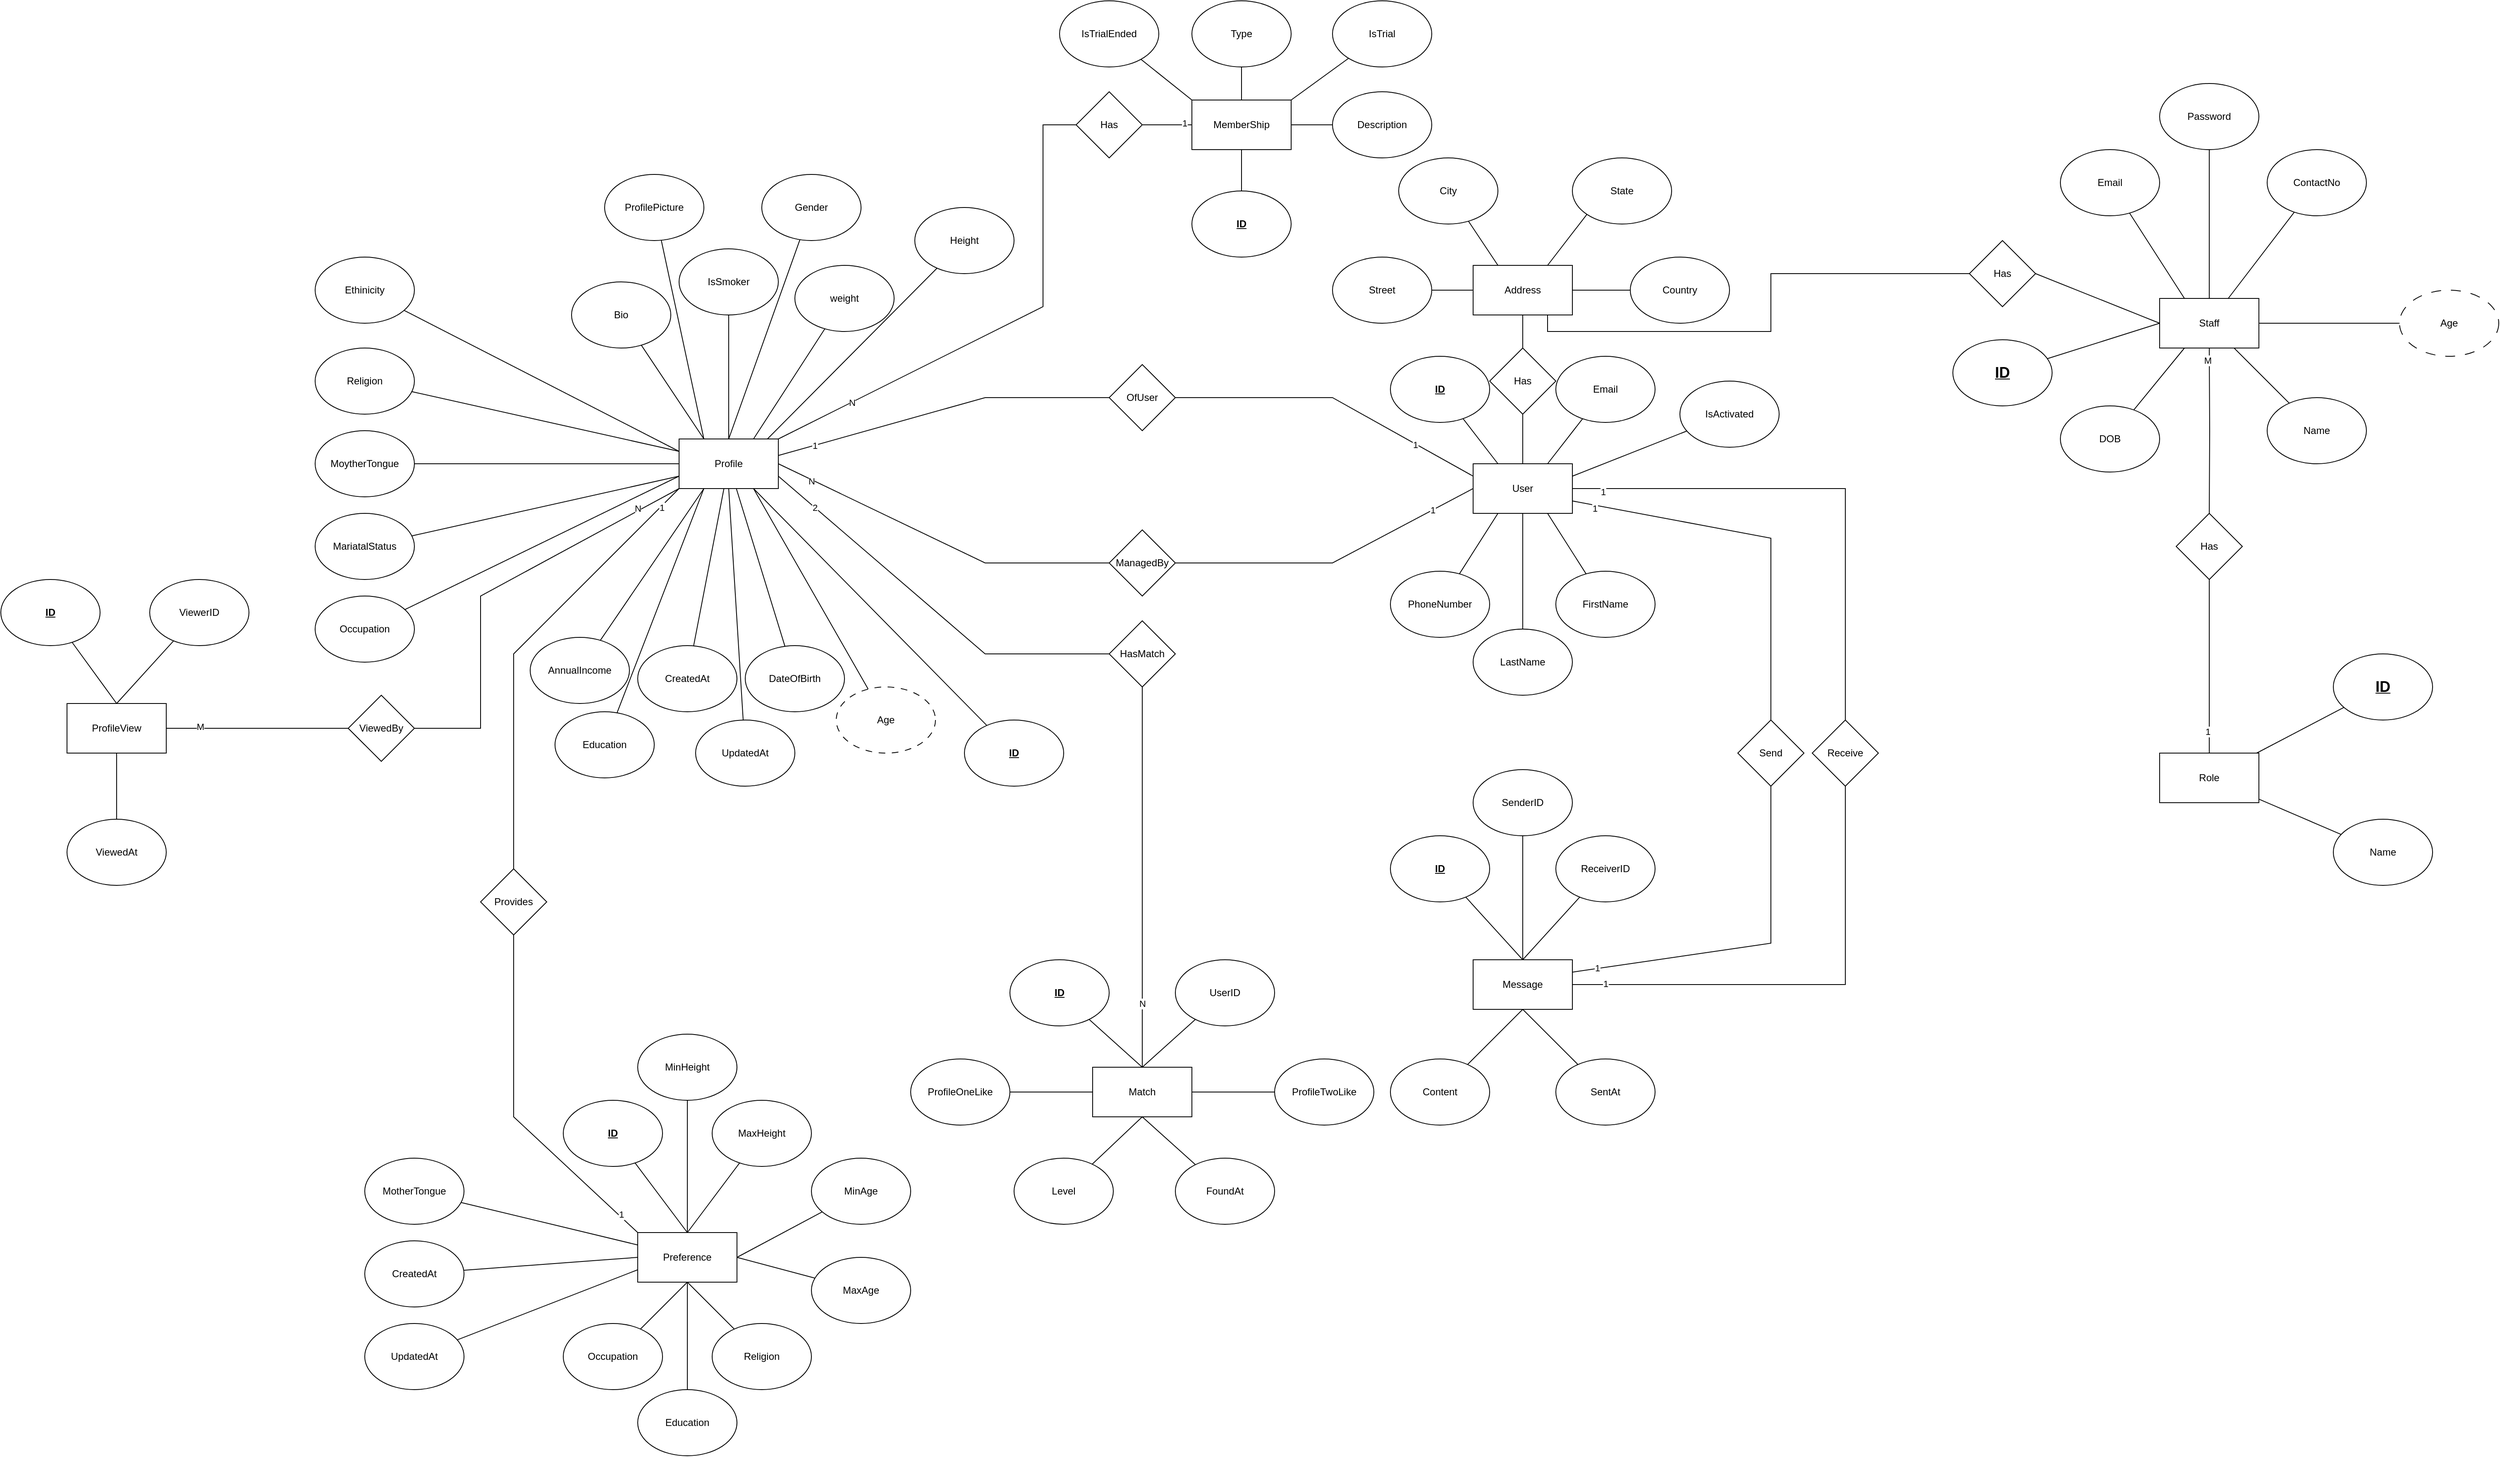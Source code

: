 <mxfile version="24.4.7" type="device">
  <diagram id="R2lEEEUBdFMjLlhIrx00" name="Page-1">
    <mxGraphModel dx="1644" dy="1593" grid="1" gridSize="10" guides="1" tooltips="1" connect="1" arrows="1" fold="1" page="1" pageScale="1" pageWidth="850" pageHeight="1100" math="0" shadow="0" extFonts="Permanent Marker^https://fonts.googleapis.com/css?family=Permanent+Marker">
      <root>
        <mxCell id="0" />
        <mxCell id="1" parent="0" />
        <mxCell id="hpJ25cg99E9ZZXq1IkF3-1" value="Profile" style="rounded=0;whiteSpace=wrap;html=1;" parent="1" vertex="1">
          <mxGeometry x="80" y="520" width="120" height="60" as="geometry" />
        </mxCell>
        <mxCell id="hpJ25cg99E9ZZXq1IkF3-52" style="edgeStyle=none;rounded=0;orthogonalLoop=1;jettySize=auto;html=1;entryX=1;entryY=0.5;entryDx=0;entryDy=0;endArrow=none;endFill=0;exitX=0;exitY=0.25;exitDx=0;exitDy=0;" parent="1" source="hpJ25cg99E9ZZXq1IkF3-2" target="hpJ25cg99E9ZZXq1IkF3-50" edge="1">
          <mxGeometry relative="1" as="geometry">
            <Array as="points">
              <mxPoint x="870" y="470" />
            </Array>
          </mxGeometry>
        </mxCell>
        <mxCell id="hpJ25cg99E9ZZXq1IkF3-54" value="1" style="edgeLabel;html=1;align=center;verticalAlign=middle;resizable=0;points=[];" parent="hpJ25cg99E9ZZXq1IkF3-52" vertex="1" connectable="0">
          <mxGeometry x="-0.583" y="1" relative="1" as="geometry">
            <mxPoint as="offset" />
          </mxGeometry>
        </mxCell>
        <mxCell id="hpJ25cg99E9ZZXq1IkF3-2" value="User" style="rounded=0;whiteSpace=wrap;html=1;" parent="1" vertex="1">
          <mxGeometry x="1040" y="550" width="120" height="60" as="geometry" />
        </mxCell>
        <mxCell id="hpJ25cg99E9ZZXq1IkF3-32" style="edgeStyle=none;rounded=0;orthogonalLoop=1;jettySize=auto;html=1;entryX=0.75;entryY=1;entryDx=0;entryDy=0;endArrow=none;endFill=0;" parent="1" source="hpJ25cg99E9ZZXq1IkF3-3" target="hpJ25cg99E9ZZXq1IkF3-1" edge="1">
          <mxGeometry relative="1" as="geometry" />
        </mxCell>
        <mxCell id="hpJ25cg99E9ZZXq1IkF3-3" value="&lt;b&gt;&lt;u&gt;ID&lt;/u&gt;&lt;/b&gt;" style="ellipse;whiteSpace=wrap;html=1;" parent="1" vertex="1">
          <mxGeometry x="425" y="860" width="120" height="80" as="geometry" />
        </mxCell>
        <mxCell id="hpJ25cg99E9ZZXq1IkF3-47" style="edgeStyle=none;rounded=0;orthogonalLoop=1;jettySize=auto;html=1;entryX=0.75;entryY=1;entryDx=0;entryDy=0;endArrow=none;endFill=0;" parent="1" source="hpJ25cg99E9ZZXq1IkF3-4" target="hpJ25cg99E9ZZXq1IkF3-2" edge="1">
          <mxGeometry relative="1" as="geometry" />
        </mxCell>
        <mxCell id="hpJ25cg99E9ZZXq1IkF3-4" value="FirstName" style="ellipse;whiteSpace=wrap;html=1;" parent="1" vertex="1">
          <mxGeometry x="1140" y="680" width="120" height="80" as="geometry" />
        </mxCell>
        <mxCell id="hpJ25cg99E9ZZXq1IkF3-42" style="edgeStyle=none;rounded=0;orthogonalLoop=1;jettySize=auto;html=1;entryX=0;entryY=0.25;entryDx=0;entryDy=0;endArrow=none;endFill=0;" parent="1" source="hpJ25cg99E9ZZXq1IkF3-5" target="hpJ25cg99E9ZZXq1IkF3-1" edge="1">
          <mxGeometry relative="1" as="geometry" />
        </mxCell>
        <mxCell id="hpJ25cg99E9ZZXq1IkF3-5" value="Ethinicity" style="ellipse;whiteSpace=wrap;html=1;" parent="1" vertex="1">
          <mxGeometry x="-360" y="300" width="120" height="80" as="geometry" />
        </mxCell>
        <mxCell id="hpJ25cg99E9ZZXq1IkF3-49" style="edgeStyle=none;rounded=0;orthogonalLoop=1;jettySize=auto;html=1;entryX=0.25;entryY=1;entryDx=0;entryDy=0;endArrow=none;endFill=0;" parent="1" source="hpJ25cg99E9ZZXq1IkF3-6" target="hpJ25cg99E9ZZXq1IkF3-2" edge="1">
          <mxGeometry relative="1" as="geometry" />
        </mxCell>
        <mxCell id="hpJ25cg99E9ZZXq1IkF3-6" value="PhoneNumber" style="ellipse;whiteSpace=wrap;html=1;" parent="1" vertex="1">
          <mxGeometry x="940" y="680" width="120" height="80" as="geometry" />
        </mxCell>
        <mxCell id="hpJ25cg99E9ZZXq1IkF3-29" style="edgeStyle=none;rounded=0;orthogonalLoop=1;jettySize=auto;html=1;entryX=0.5;entryY=0;entryDx=0;entryDy=0;endArrow=none;endFill=0;" parent="1" source="hpJ25cg99E9ZZXq1IkF3-7" target="hpJ25cg99E9ZZXq1IkF3-1" edge="1">
          <mxGeometry relative="1" as="geometry" />
        </mxCell>
        <mxCell id="hpJ25cg99E9ZZXq1IkF3-7" value="Gender" style="ellipse;whiteSpace=wrap;html=1;" parent="1" vertex="1">
          <mxGeometry x="180" y="200" width="120" height="80" as="geometry" />
        </mxCell>
        <mxCell id="hpJ25cg99E9ZZXq1IkF3-48" style="edgeStyle=none;rounded=0;orthogonalLoop=1;jettySize=auto;html=1;entryX=0.5;entryY=1;entryDx=0;entryDy=0;endArrow=none;endFill=0;" parent="1" source="hpJ25cg99E9ZZXq1IkF3-8" target="hpJ25cg99E9ZZXq1IkF3-2" edge="1">
          <mxGeometry relative="1" as="geometry" />
        </mxCell>
        <mxCell id="hpJ25cg99E9ZZXq1IkF3-8" value="LastName" style="ellipse;whiteSpace=wrap;html=1;" parent="1" vertex="1">
          <mxGeometry x="1040" y="750" width="120" height="80" as="geometry" />
        </mxCell>
        <mxCell id="hpJ25cg99E9ZZXq1IkF3-33" style="edgeStyle=none;rounded=0;orthogonalLoop=1;jettySize=auto;html=1;endArrow=none;endFill=0;" parent="1" source="hpJ25cg99E9ZZXq1IkF3-9" target="hpJ25cg99E9ZZXq1IkF3-1" edge="1">
          <mxGeometry relative="1" as="geometry" />
        </mxCell>
        <mxCell id="hpJ25cg99E9ZZXq1IkF3-9" value="DateOfBirth" style="ellipse;whiteSpace=wrap;html=1;" parent="1" vertex="1">
          <mxGeometry x="160" y="770" width="120" height="80" as="geometry" />
        </mxCell>
        <mxCell id="hpJ25cg99E9ZZXq1IkF3-45" style="edgeStyle=none;rounded=0;orthogonalLoop=1;jettySize=auto;html=1;entryX=0.75;entryY=0;entryDx=0;entryDy=0;endArrow=none;endFill=0;" parent="1" source="hpJ25cg99E9ZZXq1IkF3-10" target="hpJ25cg99E9ZZXq1IkF3-2" edge="1">
          <mxGeometry relative="1" as="geometry" />
        </mxCell>
        <mxCell id="hpJ25cg99E9ZZXq1IkF3-10" value="Email" style="ellipse;whiteSpace=wrap;html=1;" parent="1" vertex="1">
          <mxGeometry x="1140" y="420" width="120" height="80" as="geometry" />
        </mxCell>
        <mxCell id="hpJ25cg99E9ZZXq1IkF3-41" style="edgeStyle=none;rounded=0;orthogonalLoop=1;jettySize=auto;html=1;entryX=0;entryY=0.25;entryDx=0;entryDy=0;endArrow=none;endFill=0;" parent="1" source="hpJ25cg99E9ZZXq1IkF3-11" target="hpJ25cg99E9ZZXq1IkF3-1" edge="1">
          <mxGeometry relative="1" as="geometry" />
        </mxCell>
        <mxCell id="hpJ25cg99E9ZZXq1IkF3-11" value="Religion" style="ellipse;whiteSpace=wrap;html=1;" parent="1" vertex="1">
          <mxGeometry x="-360" y="410" width="120" height="80" as="geometry" />
        </mxCell>
        <mxCell id="hpJ25cg99E9ZZXq1IkF3-44" style="edgeStyle=none;rounded=0;orthogonalLoop=1;jettySize=auto;html=1;endArrow=none;endFill=0;exitX=0.5;exitY=1;exitDx=0;exitDy=0;" parent="1" source="s2ZeLUQCP68ZUveNATXt-4" target="hpJ25cg99E9ZZXq1IkF3-2" edge="1">
          <mxGeometry relative="1" as="geometry">
            <mxPoint x="1100" y="380" as="sourcePoint" />
          </mxGeometry>
        </mxCell>
        <mxCell id="hpJ25cg99E9ZZXq1IkF3-308" style="edgeStyle=none;rounded=0;orthogonalLoop=1;jettySize=auto;html=1;entryX=0;entryY=0.5;entryDx=0;entryDy=0;endArrow=none;endFill=0;" parent="1" target="hpJ25cg99E9ZZXq1IkF3-307" edge="1">
          <mxGeometry relative="1" as="geometry">
            <mxPoint x="1160.0" y="340" as="sourcePoint" />
          </mxGeometry>
        </mxCell>
        <mxCell id="hpJ25cg99E9ZZXq1IkF3-309" style="edgeStyle=none;rounded=0;orthogonalLoop=1;jettySize=auto;html=1;entryX=0;entryY=1;entryDx=0;entryDy=0;endArrow=none;endFill=0;exitX=0.75;exitY=0;exitDx=0;exitDy=0;" parent="1" source="s2ZeLUQCP68ZUveNATXt-4" target="hpJ25cg99E9ZZXq1IkF3-306" edge="1">
          <mxGeometry relative="1" as="geometry">
            <mxPoint x="1129.416" y="305.137" as="sourcePoint" />
          </mxGeometry>
        </mxCell>
        <mxCell id="hpJ25cg99E9ZZXq1IkF3-310" style="edgeStyle=none;rounded=0;orthogonalLoop=1;jettySize=auto;html=1;endArrow=none;endFill=0;exitX=0.25;exitY=0;exitDx=0;exitDy=0;" parent="1" source="s2ZeLUQCP68ZUveNATXt-4" target="hpJ25cg99E9ZZXq1IkF3-305" edge="1">
          <mxGeometry relative="1" as="geometry">
            <mxPoint x="1072.921" y="304.305" as="sourcePoint" />
          </mxGeometry>
        </mxCell>
        <mxCell id="hpJ25cg99E9ZZXq1IkF3-311" style="edgeStyle=none;rounded=0;orthogonalLoop=1;jettySize=auto;html=1;endArrow=none;endFill=0;" parent="1" target="hpJ25cg99E9ZZXq1IkF3-304" edge="1">
          <mxGeometry relative="1" as="geometry">
            <mxPoint x="1040.0" y="340" as="sourcePoint" />
          </mxGeometry>
        </mxCell>
        <mxCell id="hpJ25cg99E9ZZXq1IkF3-40" style="edgeStyle=none;rounded=0;orthogonalLoop=1;jettySize=auto;html=1;entryX=0;entryY=0.5;entryDx=0;entryDy=0;endArrow=none;endFill=0;" parent="1" source="hpJ25cg99E9ZZXq1IkF3-13" target="hpJ25cg99E9ZZXq1IkF3-1" edge="1">
          <mxGeometry relative="1" as="geometry" />
        </mxCell>
        <mxCell id="hpJ25cg99E9ZZXq1IkF3-13" value="MoytherTongue" style="ellipse;whiteSpace=wrap;html=1;" parent="1" vertex="1">
          <mxGeometry x="-360" y="510" width="120" height="80" as="geometry" />
        </mxCell>
        <mxCell id="hpJ25cg99E9ZZXq1IkF3-36" style="edgeStyle=none;rounded=0;orthogonalLoop=1;jettySize=auto;html=1;entryX=0.25;entryY=1;entryDx=0;entryDy=0;endArrow=none;endFill=0;" parent="1" source="hpJ25cg99E9ZZXq1IkF3-14" target="hpJ25cg99E9ZZXq1IkF3-1" edge="1">
          <mxGeometry relative="1" as="geometry" />
        </mxCell>
        <mxCell id="hpJ25cg99E9ZZXq1IkF3-14" value="Education" style="ellipse;whiteSpace=wrap;html=1;" parent="1" vertex="1">
          <mxGeometry x="-70" y="850" width="120" height="80" as="geometry" />
        </mxCell>
        <mxCell id="hpJ25cg99E9ZZXq1IkF3-38" style="edgeStyle=none;rounded=0;orthogonalLoop=1;jettySize=auto;html=1;entryX=0;entryY=0.75;entryDx=0;entryDy=0;endArrow=none;endFill=0;" parent="1" source="hpJ25cg99E9ZZXq1IkF3-15" target="hpJ25cg99E9ZZXq1IkF3-1" edge="1">
          <mxGeometry relative="1" as="geometry" />
        </mxCell>
        <mxCell id="hpJ25cg99E9ZZXq1IkF3-15" value="Occupation" style="ellipse;whiteSpace=wrap;html=1;" parent="1" vertex="1">
          <mxGeometry x="-360" y="710" width="120" height="80" as="geometry" />
        </mxCell>
        <mxCell id="hpJ25cg99E9ZZXq1IkF3-37" style="edgeStyle=none;rounded=0;orthogonalLoop=1;jettySize=auto;html=1;entryX=0.25;entryY=1;entryDx=0;entryDy=0;endArrow=none;endFill=0;" parent="1" source="hpJ25cg99E9ZZXq1IkF3-16" target="hpJ25cg99E9ZZXq1IkF3-1" edge="1">
          <mxGeometry relative="1" as="geometry" />
        </mxCell>
        <mxCell id="hpJ25cg99E9ZZXq1IkF3-16" value="AnnualIncome" style="ellipse;whiteSpace=wrap;html=1;" parent="1" vertex="1">
          <mxGeometry x="-100" y="760" width="120" height="80" as="geometry" />
        </mxCell>
        <mxCell id="hpJ25cg99E9ZZXq1IkF3-31" style="edgeStyle=none;rounded=0;orthogonalLoop=1;jettySize=auto;html=1;entryX=0.888;entryY=0.004;entryDx=0;entryDy=0;endArrow=none;endFill=0;entryPerimeter=0;" parent="1" source="hpJ25cg99E9ZZXq1IkF3-17" target="hpJ25cg99E9ZZXq1IkF3-1" edge="1">
          <mxGeometry relative="1" as="geometry" />
        </mxCell>
        <mxCell id="hpJ25cg99E9ZZXq1IkF3-17" value="Height" style="ellipse;whiteSpace=wrap;html=1;" parent="1" vertex="1">
          <mxGeometry x="365" y="240" width="120" height="80" as="geometry" />
        </mxCell>
        <mxCell id="hpJ25cg99E9ZZXq1IkF3-30" style="edgeStyle=none;rounded=0;orthogonalLoop=1;jettySize=auto;html=1;entryX=0.75;entryY=0;entryDx=0;entryDy=0;endArrow=none;endFill=0;" parent="1" source="hpJ25cg99E9ZZXq1IkF3-18" target="hpJ25cg99E9ZZXq1IkF3-1" edge="1">
          <mxGeometry relative="1" as="geometry" />
        </mxCell>
        <mxCell id="hpJ25cg99E9ZZXq1IkF3-18" value="weight" style="ellipse;whiteSpace=wrap;html=1;" parent="1" vertex="1">
          <mxGeometry x="220" y="310" width="120" height="80" as="geometry" />
        </mxCell>
        <mxCell id="hpJ25cg99E9ZZXq1IkF3-39" style="edgeStyle=none;rounded=0;orthogonalLoop=1;jettySize=auto;html=1;entryX=0;entryY=0.75;entryDx=0;entryDy=0;endArrow=none;endFill=0;" parent="1" source="hpJ25cg99E9ZZXq1IkF3-19" target="hpJ25cg99E9ZZXq1IkF3-1" edge="1">
          <mxGeometry relative="1" as="geometry" />
        </mxCell>
        <mxCell id="hpJ25cg99E9ZZXq1IkF3-19" value="MariatalStatus" style="ellipse;whiteSpace=wrap;html=1;" parent="1" vertex="1">
          <mxGeometry x="-360" y="610" width="120" height="80" as="geometry" />
        </mxCell>
        <mxCell id="hpJ25cg99E9ZZXq1IkF3-27" style="edgeStyle=none;rounded=0;orthogonalLoop=1;jettySize=auto;html=1;entryX=0.25;entryY=0;entryDx=0;entryDy=0;endArrow=none;endFill=0;" parent="1" source="hpJ25cg99E9ZZXq1IkF3-20" target="hpJ25cg99E9ZZXq1IkF3-1" edge="1">
          <mxGeometry relative="1" as="geometry" />
        </mxCell>
        <mxCell id="hpJ25cg99E9ZZXq1IkF3-20" value="ProfilePicture" style="ellipse;whiteSpace=wrap;html=1;" parent="1" vertex="1">
          <mxGeometry x="-10" y="200" width="120" height="80" as="geometry" />
        </mxCell>
        <mxCell id="hpJ25cg99E9ZZXq1IkF3-26" style="edgeStyle=none;rounded=0;orthogonalLoop=1;jettySize=auto;html=1;entryX=0.25;entryY=0;entryDx=0;entryDy=0;endArrow=none;endFill=0;" parent="1" source="hpJ25cg99E9ZZXq1IkF3-21" target="hpJ25cg99E9ZZXq1IkF3-1" edge="1">
          <mxGeometry relative="1" as="geometry" />
        </mxCell>
        <mxCell id="hpJ25cg99E9ZZXq1IkF3-21" value="Bio" style="ellipse;whiteSpace=wrap;html=1;" parent="1" vertex="1">
          <mxGeometry x="-50" y="330" width="120" height="80" as="geometry" />
        </mxCell>
        <mxCell id="hpJ25cg99E9ZZXq1IkF3-35" style="edgeStyle=none;rounded=0;orthogonalLoop=1;jettySize=auto;html=1;endArrow=none;endFill=0;" parent="1" source="hpJ25cg99E9ZZXq1IkF3-22" target="hpJ25cg99E9ZZXq1IkF3-1" edge="1">
          <mxGeometry relative="1" as="geometry" />
        </mxCell>
        <mxCell id="hpJ25cg99E9ZZXq1IkF3-22" value="CreatedAt" style="ellipse;whiteSpace=wrap;html=1;" parent="1" vertex="1">
          <mxGeometry x="30" y="770" width="120" height="80" as="geometry" />
        </mxCell>
        <mxCell id="hpJ25cg99E9ZZXq1IkF3-34" style="edgeStyle=none;rounded=0;orthogonalLoop=1;jettySize=auto;html=1;entryX=0.5;entryY=1;entryDx=0;entryDy=0;endArrow=none;endFill=0;" parent="1" source="hpJ25cg99E9ZZXq1IkF3-23" target="hpJ25cg99E9ZZXq1IkF3-1" edge="1">
          <mxGeometry relative="1" as="geometry" />
        </mxCell>
        <mxCell id="hpJ25cg99E9ZZXq1IkF3-23" value="UpdatedAt" style="ellipse;whiteSpace=wrap;html=1;" parent="1" vertex="1">
          <mxGeometry x="100" y="860" width="120" height="80" as="geometry" />
        </mxCell>
        <mxCell id="hpJ25cg99E9ZZXq1IkF3-28" style="edgeStyle=none;rounded=0;orthogonalLoop=1;jettySize=auto;html=1;entryX=0.5;entryY=0;entryDx=0;entryDy=0;endArrow=none;endFill=0;" parent="1" source="hpJ25cg99E9ZZXq1IkF3-24" target="hpJ25cg99E9ZZXq1IkF3-1" edge="1">
          <mxGeometry relative="1" as="geometry" />
        </mxCell>
        <mxCell id="hpJ25cg99E9ZZXq1IkF3-24" value="IsSmoker" style="ellipse;whiteSpace=wrap;html=1;" parent="1" vertex="1">
          <mxGeometry x="80" y="290" width="120" height="80" as="geometry" />
        </mxCell>
        <mxCell id="hpJ25cg99E9ZZXq1IkF3-25" value="&lt;b&gt;&lt;u&gt;ID&lt;/u&gt;&lt;/b&gt;" style="ellipse;whiteSpace=wrap;html=1;" parent="1" vertex="1">
          <mxGeometry x="940" y="420" width="120" height="80" as="geometry" />
        </mxCell>
        <mxCell id="hpJ25cg99E9ZZXq1IkF3-51" style="edgeStyle=none;rounded=0;orthogonalLoop=1;jettySize=auto;html=1;endArrow=none;endFill=0;exitX=0;exitY=0.5;exitDx=0;exitDy=0;" parent="1" source="hpJ25cg99E9ZZXq1IkF3-50" edge="1">
          <mxGeometry relative="1" as="geometry">
            <mxPoint x="200" y="540" as="targetPoint" />
            <Array as="points">
              <mxPoint x="450" y="470" />
            </Array>
          </mxGeometry>
        </mxCell>
        <mxCell id="hpJ25cg99E9ZZXq1IkF3-53" value="1" style="edgeLabel;html=1;align=center;verticalAlign=middle;resizable=0;points=[];" parent="hpJ25cg99E9ZZXq1IkF3-51" vertex="1" connectable="0">
          <mxGeometry x="0.779" relative="1" as="geometry">
            <mxPoint as="offset" />
          </mxGeometry>
        </mxCell>
        <mxCell id="hpJ25cg99E9ZZXq1IkF3-50" value="OfUser" style="rhombus;whiteSpace=wrap;html=1;" parent="1" vertex="1">
          <mxGeometry x="600" y="430" width="80" height="80" as="geometry" />
        </mxCell>
        <mxCell id="hpJ25cg99E9ZZXq1IkF3-56" style="edgeStyle=none;rounded=0;orthogonalLoop=1;jettySize=auto;html=1;entryX=0;entryY=0.5;entryDx=0;entryDy=0;endArrow=none;endFill=0;exitX=1;exitY=0.5;exitDx=0;exitDy=0;" parent="1" source="hpJ25cg99E9ZZXq1IkF3-55" target="hpJ25cg99E9ZZXq1IkF3-2" edge="1">
          <mxGeometry relative="1" as="geometry">
            <Array as="points">
              <mxPoint x="870" y="670" />
            </Array>
          </mxGeometry>
        </mxCell>
        <mxCell id="hpJ25cg99E9ZZXq1IkF3-58" value="1" style="edgeLabel;html=1;align=center;verticalAlign=middle;resizable=0;points=[];" parent="hpJ25cg99E9ZZXq1IkF3-56" vertex="1" connectable="0">
          <mxGeometry x="0.712" relative="1" as="geometry">
            <mxPoint x="-1" as="offset" />
          </mxGeometry>
        </mxCell>
        <mxCell id="hpJ25cg99E9ZZXq1IkF3-55" value="ManagedBy" style="rhombus;whiteSpace=wrap;html=1;" parent="1" vertex="1">
          <mxGeometry x="600" y="630" width="80" height="80" as="geometry" />
        </mxCell>
        <mxCell id="hpJ25cg99E9ZZXq1IkF3-57" style="edgeStyle=none;rounded=0;orthogonalLoop=1;jettySize=auto;html=1;entryX=1;entryY=0.5;entryDx=0;entryDy=0;endArrow=none;endFill=0;exitX=0;exitY=0.5;exitDx=0;exitDy=0;" parent="1" source="hpJ25cg99E9ZZXq1IkF3-55" target="hpJ25cg99E9ZZXq1IkF3-1" edge="1">
          <mxGeometry relative="1" as="geometry">
            <Array as="points">
              <mxPoint x="450" y="670" />
            </Array>
          </mxGeometry>
        </mxCell>
        <mxCell id="hpJ25cg99E9ZZXq1IkF3-59" value="N" style="edgeLabel;html=1;align=center;verticalAlign=middle;resizable=0;points=[];" parent="hpJ25cg99E9ZZXq1IkF3-57" vertex="1" connectable="0">
          <mxGeometry x="0.791" y="1" relative="1" as="geometry">
            <mxPoint as="offset" />
          </mxGeometry>
        </mxCell>
        <mxCell id="hpJ25cg99E9ZZXq1IkF3-74" value="Preference" style="rounded=0;whiteSpace=wrap;html=1;" parent="1" vertex="1">
          <mxGeometry x="30" y="1480" width="120" height="60" as="geometry" />
        </mxCell>
        <mxCell id="hpJ25cg99E9ZZXq1IkF3-75" style="edgeStyle=none;rounded=0;orthogonalLoop=1;jettySize=auto;html=1;entryX=0.5;entryY=1;entryDx=0;entryDy=0;endArrow=none;endFill=0;" parent="1" source="hpJ25cg99E9ZZXq1IkF3-76" target="hpJ25cg99E9ZZXq1IkF3-74" edge="1">
          <mxGeometry relative="1" as="geometry" />
        </mxCell>
        <mxCell id="hpJ25cg99E9ZZXq1IkF3-76" value="Religion" style="ellipse;whiteSpace=wrap;html=1;" parent="1" vertex="1">
          <mxGeometry x="120" y="1590" width="120" height="80" as="geometry" />
        </mxCell>
        <mxCell id="hpJ25cg99E9ZZXq1IkF3-77" style="edgeStyle=none;rounded=0;orthogonalLoop=1;jettySize=auto;html=1;entryX=0.5;entryY=1;entryDx=0;entryDy=0;endArrow=none;endFill=0;" parent="1" source="hpJ25cg99E9ZZXq1IkF3-78" target="hpJ25cg99E9ZZXq1IkF3-74" edge="1">
          <mxGeometry relative="1" as="geometry" />
        </mxCell>
        <mxCell id="hpJ25cg99E9ZZXq1IkF3-78" value="Occupation" style="ellipse;whiteSpace=wrap;html=1;" parent="1" vertex="1">
          <mxGeometry x="-60" y="1590" width="120" height="80" as="geometry" />
        </mxCell>
        <mxCell id="hpJ25cg99E9ZZXq1IkF3-79" style="edgeStyle=none;rounded=0;orthogonalLoop=1;jettySize=auto;html=1;entryX=0.5;entryY=1;entryDx=0;entryDy=0;endArrow=none;endFill=0;" parent="1" source="hpJ25cg99E9ZZXq1IkF3-80" target="hpJ25cg99E9ZZXq1IkF3-74" edge="1">
          <mxGeometry relative="1" as="geometry" />
        </mxCell>
        <mxCell id="hpJ25cg99E9ZZXq1IkF3-80" value="Education" style="ellipse;whiteSpace=wrap;html=1;" parent="1" vertex="1">
          <mxGeometry x="30" y="1670" width="120" height="80" as="geometry" />
        </mxCell>
        <mxCell id="hpJ25cg99E9ZZXq1IkF3-81" style="edgeStyle=none;rounded=0;orthogonalLoop=1;jettySize=auto;html=1;entryX=0.5;entryY=0;entryDx=0;entryDy=0;endArrow=none;endFill=0;" parent="1" source="hpJ25cg99E9ZZXq1IkF3-82" target="hpJ25cg99E9ZZXq1IkF3-74" edge="1">
          <mxGeometry relative="1" as="geometry" />
        </mxCell>
        <mxCell id="hpJ25cg99E9ZZXq1IkF3-82" value="MaxHeight" style="ellipse;whiteSpace=wrap;html=1;" parent="1" vertex="1">
          <mxGeometry x="120" y="1320" width="120" height="80" as="geometry" />
        </mxCell>
        <mxCell id="hpJ25cg99E9ZZXq1IkF3-83" style="edgeStyle=none;rounded=0;orthogonalLoop=1;jettySize=auto;html=1;endArrow=none;endFill=0;" parent="1" source="hpJ25cg99E9ZZXq1IkF3-84" target="hpJ25cg99E9ZZXq1IkF3-74" edge="1">
          <mxGeometry relative="1" as="geometry" />
        </mxCell>
        <mxCell id="hpJ25cg99E9ZZXq1IkF3-84" value="MinHeight" style="ellipse;whiteSpace=wrap;html=1;" parent="1" vertex="1">
          <mxGeometry x="30" y="1240" width="120" height="80" as="geometry" />
        </mxCell>
        <mxCell id="hpJ25cg99E9ZZXq1IkF3-85" style="edgeStyle=none;rounded=0;orthogonalLoop=1;jettySize=auto;html=1;entryX=0.5;entryY=0;entryDx=0;entryDy=0;endArrow=none;endFill=0;" parent="1" source="hpJ25cg99E9ZZXq1IkF3-86" target="hpJ25cg99E9ZZXq1IkF3-74" edge="1">
          <mxGeometry relative="1" as="geometry" />
        </mxCell>
        <mxCell id="hpJ25cg99E9ZZXq1IkF3-86" value="&lt;b&gt;&lt;u&gt;ID&lt;/u&gt;&lt;/b&gt;" style="ellipse;whiteSpace=wrap;html=1;" parent="1" vertex="1">
          <mxGeometry x="-60" y="1320" width="120" height="80" as="geometry" />
        </mxCell>
        <mxCell id="hpJ25cg99E9ZZXq1IkF3-90" style="edgeStyle=none;rounded=0;orthogonalLoop=1;jettySize=auto;html=1;entryX=0;entryY=0.5;entryDx=0;entryDy=0;endArrow=none;endFill=0;" parent="1" source="hpJ25cg99E9ZZXq1IkF3-87" target="hpJ25cg99E9ZZXq1IkF3-74" edge="1">
          <mxGeometry relative="1" as="geometry" />
        </mxCell>
        <mxCell id="hpJ25cg99E9ZZXq1IkF3-87" value="CreatedAt" style="ellipse;whiteSpace=wrap;html=1;" parent="1" vertex="1">
          <mxGeometry x="-300" y="1490" width="120" height="80" as="geometry" />
        </mxCell>
        <mxCell id="hpJ25cg99E9ZZXq1IkF3-91" style="edgeStyle=none;rounded=0;orthogonalLoop=1;jettySize=auto;html=1;entryX=0;entryY=0.25;entryDx=0;entryDy=0;endArrow=none;endFill=0;" parent="1" source="hpJ25cg99E9ZZXq1IkF3-88" target="hpJ25cg99E9ZZXq1IkF3-74" edge="1">
          <mxGeometry relative="1" as="geometry" />
        </mxCell>
        <mxCell id="hpJ25cg99E9ZZXq1IkF3-88" value="MotherTongue" style="ellipse;whiteSpace=wrap;html=1;" parent="1" vertex="1">
          <mxGeometry x="-300" y="1390" width="120" height="80" as="geometry" />
        </mxCell>
        <mxCell id="hpJ25cg99E9ZZXq1IkF3-92" style="edgeStyle=none;rounded=0;orthogonalLoop=1;jettySize=auto;html=1;entryX=0;entryY=0.75;entryDx=0;entryDy=0;endArrow=none;endFill=0;" parent="1" source="hpJ25cg99E9ZZXq1IkF3-89" target="hpJ25cg99E9ZZXq1IkF3-74" edge="1">
          <mxGeometry relative="1" as="geometry" />
        </mxCell>
        <mxCell id="hpJ25cg99E9ZZXq1IkF3-89" value="UpdatedAt" style="ellipse;whiteSpace=wrap;html=1;" parent="1" vertex="1">
          <mxGeometry x="-300" y="1590" width="120" height="80" as="geometry" />
        </mxCell>
        <mxCell id="hpJ25cg99E9ZZXq1IkF3-109" style="edgeStyle=none;rounded=0;orthogonalLoop=1;jettySize=auto;html=1;entryX=0;entryY=1;entryDx=0;entryDy=0;endArrow=none;endFill=0;" parent="1" source="hpJ25cg99E9ZZXq1IkF3-108" target="hpJ25cg99E9ZZXq1IkF3-1" edge="1">
          <mxGeometry relative="1" as="geometry">
            <Array as="points">
              <mxPoint x="-120" y="780" />
            </Array>
          </mxGeometry>
        </mxCell>
        <mxCell id="hpJ25cg99E9ZZXq1IkF3-111" value="1" style="edgeLabel;html=1;align=center;verticalAlign=middle;resizable=0;points=[];" parent="hpJ25cg99E9ZZXq1IkF3-109" vertex="1" connectable="0">
          <mxGeometry x="0.886" y="-1" relative="1" as="geometry">
            <mxPoint as="offset" />
          </mxGeometry>
        </mxCell>
        <mxCell id="hpJ25cg99E9ZZXq1IkF3-110" style="edgeStyle=none;rounded=0;orthogonalLoop=1;jettySize=auto;html=1;entryX=0;entryY=0;entryDx=0;entryDy=0;endArrow=none;endFill=0;" parent="1" source="hpJ25cg99E9ZZXq1IkF3-108" target="hpJ25cg99E9ZZXq1IkF3-74" edge="1">
          <mxGeometry relative="1" as="geometry">
            <Array as="points">
              <mxPoint x="-120" y="1340" />
            </Array>
          </mxGeometry>
        </mxCell>
        <mxCell id="hpJ25cg99E9ZZXq1IkF3-112" value="1" style="edgeLabel;html=1;align=center;verticalAlign=middle;resizable=0;points=[];" parent="hpJ25cg99E9ZZXq1IkF3-110" vertex="1" connectable="0">
          <mxGeometry x="0.859" y="2" relative="1" as="geometry">
            <mxPoint as="offset" />
          </mxGeometry>
        </mxCell>
        <mxCell id="hpJ25cg99E9ZZXq1IkF3-108" value="Provides" style="rhombus;whiteSpace=wrap;html=1;" parent="1" vertex="1">
          <mxGeometry x="-160" y="1040" width="80" height="80" as="geometry" />
        </mxCell>
        <mxCell id="hpJ25cg99E9ZZXq1IkF3-115" value="Message" style="rounded=0;whiteSpace=wrap;html=1;" parent="1" vertex="1">
          <mxGeometry x="1040" y="1150" width="120" height="60" as="geometry" />
        </mxCell>
        <mxCell id="hpJ25cg99E9ZZXq1IkF3-116" style="edgeStyle=none;rounded=0;orthogonalLoop=1;jettySize=auto;html=1;entryX=0.5;entryY=1;entryDx=0;entryDy=0;endArrow=none;endFill=0;" parent="1" source="hpJ25cg99E9ZZXq1IkF3-117" target="hpJ25cg99E9ZZXq1IkF3-115" edge="1">
          <mxGeometry relative="1" as="geometry" />
        </mxCell>
        <mxCell id="hpJ25cg99E9ZZXq1IkF3-117" value="SentAt" style="ellipse;whiteSpace=wrap;html=1;" parent="1" vertex="1">
          <mxGeometry x="1140" y="1270" width="120" height="80" as="geometry" />
        </mxCell>
        <mxCell id="hpJ25cg99E9ZZXq1IkF3-118" style="edgeStyle=none;rounded=0;orthogonalLoop=1;jettySize=auto;html=1;entryX=0.5;entryY=1;entryDx=0;entryDy=0;endArrow=none;endFill=0;" parent="1" source="hpJ25cg99E9ZZXq1IkF3-119" target="hpJ25cg99E9ZZXq1IkF3-115" edge="1">
          <mxGeometry relative="1" as="geometry" />
        </mxCell>
        <mxCell id="hpJ25cg99E9ZZXq1IkF3-119" value="Content" style="ellipse;whiteSpace=wrap;html=1;" parent="1" vertex="1">
          <mxGeometry x="940" y="1270" width="120" height="80" as="geometry" />
        </mxCell>
        <mxCell id="hpJ25cg99E9ZZXq1IkF3-122" style="edgeStyle=none;rounded=0;orthogonalLoop=1;jettySize=auto;html=1;entryX=0.5;entryY=0;entryDx=0;entryDy=0;endArrow=none;endFill=0;" parent="1" source="hpJ25cg99E9ZZXq1IkF3-123" target="hpJ25cg99E9ZZXq1IkF3-115" edge="1">
          <mxGeometry relative="1" as="geometry" />
        </mxCell>
        <mxCell id="hpJ25cg99E9ZZXq1IkF3-123" value="ReceiverID" style="ellipse;whiteSpace=wrap;html=1;" parent="1" vertex="1">
          <mxGeometry x="1140" y="1000" width="120" height="80" as="geometry" />
        </mxCell>
        <mxCell id="hpJ25cg99E9ZZXq1IkF3-124" style="edgeStyle=none;rounded=0;orthogonalLoop=1;jettySize=auto;html=1;endArrow=none;endFill=0;" parent="1" source="hpJ25cg99E9ZZXq1IkF3-125" target="hpJ25cg99E9ZZXq1IkF3-115" edge="1">
          <mxGeometry relative="1" as="geometry" />
        </mxCell>
        <mxCell id="hpJ25cg99E9ZZXq1IkF3-125" value="SenderID" style="ellipse;whiteSpace=wrap;html=1;" parent="1" vertex="1">
          <mxGeometry x="1040" y="920" width="120" height="80" as="geometry" />
        </mxCell>
        <mxCell id="hpJ25cg99E9ZZXq1IkF3-126" style="edgeStyle=none;rounded=0;orthogonalLoop=1;jettySize=auto;html=1;entryX=0.5;entryY=0;entryDx=0;entryDy=0;endArrow=none;endFill=0;" parent="1" source="hpJ25cg99E9ZZXq1IkF3-127" target="hpJ25cg99E9ZZXq1IkF3-115" edge="1">
          <mxGeometry relative="1" as="geometry" />
        </mxCell>
        <mxCell id="hpJ25cg99E9ZZXq1IkF3-127" value="&lt;b&gt;&lt;u&gt;ID&lt;/u&gt;&lt;/b&gt;" style="ellipse;whiteSpace=wrap;html=1;" parent="1" vertex="1">
          <mxGeometry x="940" y="1000" width="120" height="80" as="geometry" />
        </mxCell>
        <mxCell id="hpJ25cg99E9ZZXq1IkF3-130" style="edgeStyle=none;rounded=0;orthogonalLoop=1;jettySize=auto;html=1;entryX=1;entryY=0.5;entryDx=0;entryDy=0;endArrow=none;endFill=0;" parent="1" source="hpJ25cg99E9ZZXq1IkF3-129" target="hpJ25cg99E9ZZXq1IkF3-2" edge="1">
          <mxGeometry relative="1" as="geometry">
            <Array as="points">
              <mxPoint x="1490" y="580" />
            </Array>
          </mxGeometry>
        </mxCell>
        <mxCell id="hpJ25cg99E9ZZXq1IkF3-302" value="1" style="edgeLabel;html=1;align=center;verticalAlign=middle;resizable=0;points=[];" parent="hpJ25cg99E9ZZXq1IkF3-130" vertex="1" connectable="0">
          <mxGeometry x="0.878" y="4" relative="1" as="geometry">
            <mxPoint as="offset" />
          </mxGeometry>
        </mxCell>
        <mxCell id="hpJ25cg99E9ZZXq1IkF3-131" style="edgeStyle=none;rounded=0;orthogonalLoop=1;jettySize=auto;html=1;entryX=1;entryY=0.5;entryDx=0;entryDy=0;endArrow=none;endFill=0;" parent="1" source="hpJ25cg99E9ZZXq1IkF3-129" target="hpJ25cg99E9ZZXq1IkF3-115" edge="1">
          <mxGeometry relative="1" as="geometry">
            <Array as="points">
              <mxPoint x="1490" y="1180" />
            </Array>
          </mxGeometry>
        </mxCell>
        <mxCell id="hpJ25cg99E9ZZXq1IkF3-303" value="1" style="edgeLabel;html=1;align=center;verticalAlign=middle;resizable=0;points=[];" parent="hpJ25cg99E9ZZXq1IkF3-131" vertex="1" connectable="0">
          <mxGeometry x="0.861" y="-1" relative="1" as="geometry">
            <mxPoint as="offset" />
          </mxGeometry>
        </mxCell>
        <mxCell id="hpJ25cg99E9ZZXq1IkF3-129" value="Receive" style="rhombus;whiteSpace=wrap;html=1;" parent="1" vertex="1">
          <mxGeometry x="1450" y="860" width="80" height="80" as="geometry" />
        </mxCell>
        <mxCell id="hpJ25cg99E9ZZXq1IkF3-133" style="edgeStyle=none;rounded=0;orthogonalLoop=1;jettySize=auto;html=1;entryX=1;entryY=0.25;entryDx=0;entryDy=0;endArrow=none;endFill=0;" parent="1" source="hpJ25cg99E9ZZXq1IkF3-132" target="hpJ25cg99E9ZZXq1IkF3-2" edge="1">
          <mxGeometry relative="1" as="geometry" />
        </mxCell>
        <mxCell id="hpJ25cg99E9ZZXq1IkF3-132" value="IsActivated" style="ellipse;whiteSpace=wrap;html=1;" parent="1" vertex="1">
          <mxGeometry x="1290" y="450" width="120" height="80" as="geometry" />
        </mxCell>
        <mxCell id="hpJ25cg99E9ZZXq1IkF3-149" style="edgeStyle=none;rounded=0;orthogonalLoop=1;jettySize=auto;html=1;entryX=1;entryY=0.5;entryDx=0;entryDy=0;endArrow=none;endFill=0;" parent="1" source="hpJ25cg99E9ZZXq1IkF3-136" target="hpJ25cg99E9ZZXq1IkF3-150" edge="1">
          <mxGeometry relative="1" as="geometry" />
        </mxCell>
        <mxCell id="hpJ25cg99E9ZZXq1IkF3-153" value="1" style="edgeLabel;html=1;align=center;verticalAlign=middle;resizable=0;points=[];" parent="hpJ25cg99E9ZZXq1IkF3-149" vertex="1" connectable="0">
          <mxGeometry x="-0.659" y="-2" relative="1" as="geometry">
            <mxPoint x="1" as="offset" />
          </mxGeometry>
        </mxCell>
        <mxCell id="hpJ25cg99E9ZZXq1IkF3-136" value="MemberShip" style="rounded=0;whiteSpace=wrap;html=1;" parent="1" vertex="1">
          <mxGeometry x="700" y="110" width="120" height="60" as="geometry" />
        </mxCell>
        <mxCell id="hpJ25cg99E9ZZXq1IkF3-141" style="edgeStyle=none;rounded=0;orthogonalLoop=1;jettySize=auto;html=1;endArrow=none;endFill=0;exitX=0.731;exitY=0.941;exitDx=0;exitDy=0;exitPerimeter=0;entryX=0.25;entryY=0;entryDx=0;entryDy=0;" parent="1" source="hpJ25cg99E9ZZXq1IkF3-25" target="hpJ25cg99E9ZZXq1IkF3-2" edge="1">
          <mxGeometry relative="1" as="geometry">
            <mxPoint x="1100" y="550" as="targetPoint" />
            <mxPoint x="1037.379" y="465.593" as="sourcePoint" />
          </mxGeometry>
        </mxCell>
        <mxCell id="hpJ25cg99E9ZZXq1IkF3-143" style="edgeStyle=none;rounded=0;orthogonalLoop=1;jettySize=auto;html=1;entryX=1;entryY=0.5;entryDx=0;entryDy=0;endArrow=none;endFill=0;" parent="1" source="hpJ25cg99E9ZZXq1IkF3-144" target="hpJ25cg99E9ZZXq1IkF3-136" edge="1">
          <mxGeometry relative="1" as="geometry">
            <mxPoint x="760" y="110" as="targetPoint" />
          </mxGeometry>
        </mxCell>
        <mxCell id="hpJ25cg99E9ZZXq1IkF3-144" value="Description" style="ellipse;whiteSpace=wrap;html=1;" parent="1" vertex="1">
          <mxGeometry x="870" y="100" width="120" height="80" as="geometry" />
        </mxCell>
        <mxCell id="hpJ25cg99E9ZZXq1IkF3-145" style="edgeStyle=none;rounded=0;orthogonalLoop=1;jettySize=auto;html=1;endArrow=none;endFill=0;" parent="1" source="hpJ25cg99E9ZZXq1IkF3-146" edge="1">
          <mxGeometry relative="1" as="geometry">
            <mxPoint x="760" y="110" as="targetPoint" />
          </mxGeometry>
        </mxCell>
        <mxCell id="hpJ25cg99E9ZZXq1IkF3-146" value="Type" style="ellipse;whiteSpace=wrap;html=1;" parent="1" vertex="1">
          <mxGeometry x="700" y="-10" width="120" height="80" as="geometry" />
        </mxCell>
        <mxCell id="hpJ25cg99E9ZZXq1IkF3-147" style="edgeStyle=none;rounded=0;orthogonalLoop=1;jettySize=auto;html=1;entryX=0.5;entryY=1;entryDx=0;entryDy=0;endArrow=none;endFill=0;" parent="1" source="hpJ25cg99E9ZZXq1IkF3-148" target="hpJ25cg99E9ZZXq1IkF3-136" edge="1">
          <mxGeometry relative="1" as="geometry">
            <mxPoint x="760" y="110" as="targetPoint" />
          </mxGeometry>
        </mxCell>
        <mxCell id="hpJ25cg99E9ZZXq1IkF3-148" value="&lt;b&gt;&lt;u&gt;ID&lt;/u&gt;&lt;/b&gt;" style="ellipse;whiteSpace=wrap;html=1;" parent="1" vertex="1">
          <mxGeometry x="700" y="220" width="120" height="80" as="geometry" />
        </mxCell>
        <mxCell id="hpJ25cg99E9ZZXq1IkF3-151" style="edgeStyle=none;rounded=0;orthogonalLoop=1;jettySize=auto;html=1;endArrow=none;endFill=0;exitX=0;exitY=0.5;exitDx=0;exitDy=0;" parent="1" source="hpJ25cg99E9ZZXq1IkF3-150" target="hpJ25cg99E9ZZXq1IkF3-1" edge="1">
          <mxGeometry relative="1" as="geometry">
            <Array as="points">
              <mxPoint x="520" y="140" />
              <mxPoint x="520" y="360" />
            </Array>
          </mxGeometry>
        </mxCell>
        <mxCell id="hpJ25cg99E9ZZXq1IkF3-152" value="N" style="edgeLabel;html=1;align=center;verticalAlign=middle;resizable=0;points=[];" parent="hpJ25cg99E9ZZXq1IkF3-151" vertex="1" connectable="0">
          <mxGeometry x="0.681" relative="1" as="geometry">
            <mxPoint as="offset" />
          </mxGeometry>
        </mxCell>
        <mxCell id="hpJ25cg99E9ZZXq1IkF3-150" value="Has" style="rhombus;whiteSpace=wrap;html=1;" parent="1" vertex="1">
          <mxGeometry x="560" y="100" width="80" height="80" as="geometry" />
        </mxCell>
        <mxCell id="hpJ25cg99E9ZZXq1IkF3-156" value="&lt;b&gt;&lt;u&gt;ID&lt;/u&gt;&lt;/b&gt;" style="ellipse;whiteSpace=wrap;html=1;" parent="1" vertex="1">
          <mxGeometry x="480" y="1150" width="120" height="80" as="geometry" />
        </mxCell>
        <mxCell id="hpJ25cg99E9ZZXq1IkF3-158" value="UserID" style="ellipse;whiteSpace=wrap;html=1;" parent="1" vertex="1">
          <mxGeometry x="680" y="1150" width="120" height="80" as="geometry" />
        </mxCell>
        <mxCell id="hpJ25cg99E9ZZXq1IkF3-159" style="edgeStyle=none;rounded=0;orthogonalLoop=1;jettySize=auto;html=1;endArrow=none;endFill=0;exitX=0.5;exitY=1;exitDx=0;exitDy=0;" parent="1" source="hpJ25cg99E9ZZXq1IkF3-170" target="hpJ25cg99E9ZZXq1IkF3-162" edge="1">
          <mxGeometry relative="1" as="geometry">
            <mxPoint x="696.755" y="1309.941" as="sourcePoint" />
          </mxGeometry>
        </mxCell>
        <mxCell id="hpJ25cg99E9ZZXq1IkF3-173" value="N" style="edgeLabel;html=1;align=center;verticalAlign=middle;resizable=0;points=[];" parent="hpJ25cg99E9ZZXq1IkF3-159" vertex="1" connectable="0">
          <mxGeometry x="0.663" relative="1" as="geometry">
            <mxPoint as="offset" />
          </mxGeometry>
        </mxCell>
        <mxCell id="hpJ25cg99E9ZZXq1IkF3-179" style="edgeStyle=none;rounded=0;orthogonalLoop=1;jettySize=auto;html=1;entryX=0.5;entryY=0;entryDx=0;entryDy=0;endArrow=none;endFill=0;" parent="hpJ25cg99E9ZZXq1IkF3-159" source="hpJ25cg99E9ZZXq1IkF3-177" target="hpJ25cg99E9ZZXq1IkF3-181" edge="1">
          <mxGeometry relative="1" as="geometry" />
        </mxCell>
        <mxCell id="hpJ25cg99E9ZZXq1IkF3-160" style="edgeStyle=none;rounded=0;orthogonalLoop=1;jettySize=auto;html=1;entryX=0.5;entryY=0;entryDx=0;entryDy=0;endArrow=none;endFill=0;" parent="1" source="hpJ25cg99E9ZZXq1IkF3-156" target="hpJ25cg99E9ZZXq1IkF3-162" edge="1">
          <mxGeometry relative="1" as="geometry" />
        </mxCell>
        <mxCell id="hpJ25cg99E9ZZXq1IkF3-161" style="edgeStyle=none;rounded=0;orthogonalLoop=1;jettySize=auto;html=1;entryX=0.5;entryY=0;entryDx=0;entryDy=0;endArrow=none;endFill=0;" parent="1" source="hpJ25cg99E9ZZXq1IkF3-158" target="hpJ25cg99E9ZZXq1IkF3-162" edge="1">
          <mxGeometry relative="1" as="geometry" />
        </mxCell>
        <mxCell id="hpJ25cg99E9ZZXq1IkF3-162" value="Match" style="rounded=0;whiteSpace=wrap;html=1;" parent="1" vertex="1">
          <mxGeometry x="580" y="1280" width="120" height="60" as="geometry" />
        </mxCell>
        <mxCell id="hpJ25cg99E9ZZXq1IkF3-163" value="Level" style="ellipse;whiteSpace=wrap;html=1;" parent="1" vertex="1">
          <mxGeometry x="485" y="1390" width="120" height="80" as="geometry" />
        </mxCell>
        <mxCell id="hpJ25cg99E9ZZXq1IkF3-164" style="edgeStyle=none;rounded=0;orthogonalLoop=1;jettySize=auto;html=1;entryX=0.5;entryY=1;entryDx=0;entryDy=0;endArrow=none;endFill=0;" parent="1" source="hpJ25cg99E9ZZXq1IkF3-163" target="hpJ25cg99E9ZZXq1IkF3-162" edge="1">
          <mxGeometry relative="1" as="geometry" />
        </mxCell>
        <mxCell id="hpJ25cg99E9ZZXq1IkF3-167" value="FoundAt" style="ellipse;whiteSpace=wrap;html=1;" parent="1" vertex="1">
          <mxGeometry x="680" y="1390" width="120" height="80" as="geometry" />
        </mxCell>
        <mxCell id="hpJ25cg99E9ZZXq1IkF3-168" style="edgeStyle=none;rounded=0;orthogonalLoop=1;jettySize=auto;html=1;entryX=0.5;entryY=1;entryDx=0;entryDy=0;endArrow=none;endFill=0;" parent="1" source="hpJ25cg99E9ZZXq1IkF3-167" target="hpJ25cg99E9ZZXq1IkF3-162" edge="1">
          <mxGeometry relative="1" as="geometry" />
        </mxCell>
        <mxCell id="hpJ25cg99E9ZZXq1IkF3-171" style="edgeStyle=none;rounded=0;orthogonalLoop=1;jettySize=auto;html=1;entryX=1;entryY=0.75;entryDx=0;entryDy=0;endArrow=none;endFill=0;" parent="1" source="hpJ25cg99E9ZZXq1IkF3-170" target="hpJ25cg99E9ZZXq1IkF3-1" edge="1">
          <mxGeometry relative="1" as="geometry">
            <Array as="points">
              <mxPoint x="450" y="780" />
            </Array>
          </mxGeometry>
        </mxCell>
        <mxCell id="hpJ25cg99E9ZZXq1IkF3-172" value="2" style="edgeLabel;html=1;align=center;verticalAlign=middle;resizable=0;points=[];" parent="hpJ25cg99E9ZZXq1IkF3-171" vertex="1" connectable="0">
          <mxGeometry x="0.762" relative="1" as="geometry">
            <mxPoint as="offset" />
          </mxGeometry>
        </mxCell>
        <mxCell id="hpJ25cg99E9ZZXq1IkF3-170" value="HasMatch" style="rhombus;whiteSpace=wrap;html=1;" parent="1" vertex="1">
          <mxGeometry x="600" y="740" width="80" height="80" as="geometry" />
        </mxCell>
        <mxCell id="hpJ25cg99E9ZZXq1IkF3-177" value="&lt;b&gt;&lt;u&gt;ID&lt;/u&gt;&lt;/b&gt;" style="ellipse;whiteSpace=wrap;html=1;" parent="1" vertex="1">
          <mxGeometry x="-740" y="690" width="120" height="80" as="geometry" />
        </mxCell>
        <mxCell id="hpJ25cg99E9ZZXq1IkF3-178" value="ViewerID" style="ellipse;whiteSpace=wrap;html=1;" parent="1" vertex="1">
          <mxGeometry x="-560" y="690" width="120" height="80" as="geometry" />
        </mxCell>
        <mxCell id="hpJ25cg99E9ZZXq1IkF3-180" style="edgeStyle=none;rounded=0;orthogonalLoop=1;jettySize=auto;html=1;entryX=0.5;entryY=0;entryDx=0;entryDy=0;endArrow=none;endFill=0;" parent="1" source="hpJ25cg99E9ZZXq1IkF3-178" target="hpJ25cg99E9ZZXq1IkF3-181" edge="1">
          <mxGeometry relative="1" as="geometry" />
        </mxCell>
        <mxCell id="hpJ25cg99E9ZZXq1IkF3-188" style="edgeStyle=none;rounded=0;orthogonalLoop=1;jettySize=auto;html=1;entryX=0;entryY=1;entryDx=0;entryDy=0;endArrow=none;endFill=0;exitX=1;exitY=0.5;exitDx=0;exitDy=0;" parent="1" source="hpJ25cg99E9ZZXq1IkF3-189" target="hpJ25cg99E9ZZXq1IkF3-1" edge="1">
          <mxGeometry relative="1" as="geometry">
            <Array as="points">
              <mxPoint x="-160" y="870" />
              <mxPoint x="-160" y="710" />
            </Array>
          </mxGeometry>
        </mxCell>
        <mxCell id="hpJ25cg99E9ZZXq1IkF3-301" value="N" style="edgeLabel;html=1;align=center;verticalAlign=middle;resizable=0;points=[];" parent="hpJ25cg99E9ZZXq1IkF3-188" vertex="1" connectable="0">
          <mxGeometry x="0.782" y="3" relative="1" as="geometry">
            <mxPoint as="offset" />
          </mxGeometry>
        </mxCell>
        <mxCell id="hpJ25cg99E9ZZXq1IkF3-181" value="ProfileView" style="rounded=0;whiteSpace=wrap;html=1;" parent="1" vertex="1">
          <mxGeometry x="-660" y="840" width="120" height="60" as="geometry" />
        </mxCell>
        <mxCell id="hpJ25cg99E9ZZXq1IkF3-182" value="ViewedAt" style="ellipse;whiteSpace=wrap;html=1;" parent="1" vertex="1">
          <mxGeometry x="-660" y="980" width="120" height="80" as="geometry" />
        </mxCell>
        <mxCell id="hpJ25cg99E9ZZXq1IkF3-183" style="edgeStyle=none;rounded=0;orthogonalLoop=1;jettySize=auto;html=1;entryX=0.5;entryY=1;entryDx=0;entryDy=0;endArrow=none;endFill=0;" parent="1" source="hpJ25cg99E9ZZXq1IkF3-182" target="hpJ25cg99E9ZZXq1IkF3-181" edge="1">
          <mxGeometry relative="1" as="geometry" />
        </mxCell>
        <mxCell id="hpJ25cg99E9ZZXq1IkF3-190" value="" style="edgeStyle=none;rounded=0;orthogonalLoop=1;jettySize=auto;html=1;entryX=0;entryY=1;entryDx=0;entryDy=0;endArrow=none;endFill=0;" parent="1" source="hpJ25cg99E9ZZXq1IkF3-181" target="hpJ25cg99E9ZZXq1IkF3-189" edge="1">
          <mxGeometry relative="1" as="geometry">
            <mxPoint x="-570" y="966" as="sourcePoint" />
            <mxPoint x="80" y="580" as="targetPoint" />
            <Array as="points">
              <mxPoint x="-320" y="870" />
            </Array>
          </mxGeometry>
        </mxCell>
        <mxCell id="hpJ25cg99E9ZZXq1IkF3-300" value="M" style="edgeLabel;html=1;align=center;verticalAlign=middle;resizable=0;points=[];" parent="hpJ25cg99E9ZZXq1IkF3-190" vertex="1" connectable="0">
          <mxGeometry x="-0.674" y="2" relative="1" as="geometry">
            <mxPoint as="offset" />
          </mxGeometry>
        </mxCell>
        <mxCell id="hpJ25cg99E9ZZXq1IkF3-189" value="ViewedBy" style="rhombus;whiteSpace=wrap;html=1;" parent="1" vertex="1">
          <mxGeometry x="-320" y="830" width="80" height="80" as="geometry" />
        </mxCell>
        <mxCell id="hpJ25cg99E9ZZXq1IkF3-245" style="edgeStyle=orthogonalEdgeStyle;rounded=0;orthogonalLoop=1;jettySize=auto;html=1;entryX=0.5;entryY=0;entryDx=0;entryDy=0;endArrow=none;endFill=0;" parent="1" target="hpJ25cg99E9ZZXq1IkF3-271" edge="1">
          <mxGeometry relative="1" as="geometry">
            <mxPoint x="1930" y="410" as="sourcePoint" />
          </mxGeometry>
        </mxCell>
        <mxCell id="hpJ25cg99E9ZZXq1IkF3-246" value="M" style="edgeLabel;html=1;align=center;verticalAlign=middle;resizable=0;points=[];" parent="hpJ25cg99E9ZZXq1IkF3-245" vertex="1" connectable="0">
          <mxGeometry x="-0.856" y="-2" relative="1" as="geometry">
            <mxPoint as="offset" />
          </mxGeometry>
        </mxCell>
        <mxCell id="hpJ25cg99E9ZZXq1IkF3-247" value="Staff" style="rounded=0;whiteSpace=wrap;html=1;" parent="1" vertex="1">
          <mxGeometry x="1870" y="350" width="120" height="60" as="geometry" />
        </mxCell>
        <mxCell id="hpJ25cg99E9ZZXq1IkF3-248" style="rounded=0;orthogonalLoop=1;jettySize=auto;html=1;endArrow=none;endFill=0;" parent="1" source="hpJ25cg99E9ZZXq1IkF3-249" target="hpJ25cg99E9ZZXq1IkF3-247" edge="1">
          <mxGeometry relative="1" as="geometry" />
        </mxCell>
        <mxCell id="hpJ25cg99E9ZZXq1IkF3-249" value="Password" style="ellipse;whiteSpace=wrap;html=1;" parent="1" vertex="1">
          <mxGeometry x="1870" y="90" width="120" height="80" as="geometry" />
        </mxCell>
        <mxCell id="hpJ25cg99E9ZZXq1IkF3-250" style="rounded=0;orthogonalLoop=1;jettySize=auto;html=1;entryX=0;entryY=0.5;entryDx=0;entryDy=0;endArrow=none;endFill=0;" parent="1" source="hpJ25cg99E9ZZXq1IkF3-251" target="hpJ25cg99E9ZZXq1IkF3-247" edge="1">
          <mxGeometry relative="1" as="geometry" />
        </mxCell>
        <mxCell id="hpJ25cg99E9ZZXq1IkF3-251" value="&lt;u&gt;&lt;font style=&quot;font-size: 18px;&quot;&gt;&lt;b&gt;ID&lt;/b&gt;&lt;/font&gt;&lt;/u&gt;" style="ellipse;whiteSpace=wrap;html=1;" parent="1" vertex="1">
          <mxGeometry x="1620" y="400" width="120" height="80" as="geometry" />
        </mxCell>
        <mxCell id="hpJ25cg99E9ZZXq1IkF3-252" style="rounded=0;orthogonalLoop=1;jettySize=auto;html=1;endArrow=none;endFill=0;" parent="1" source="hpJ25cg99E9ZZXq1IkF3-253" target="hpJ25cg99E9ZZXq1IkF3-247" edge="1">
          <mxGeometry relative="1" as="geometry" />
        </mxCell>
        <mxCell id="hpJ25cg99E9ZZXq1IkF3-253" value="Name" style="ellipse;whiteSpace=wrap;html=1;" parent="1" vertex="1">
          <mxGeometry x="2000" y="470" width="120" height="80" as="geometry" />
        </mxCell>
        <mxCell id="hpJ25cg99E9ZZXq1IkF3-254" style="rounded=0;orthogonalLoop=1;jettySize=auto;html=1;entryX=0.25;entryY=0;entryDx=0;entryDy=0;endArrow=none;endFill=0;" parent="1" source="hpJ25cg99E9ZZXq1IkF3-255" target="hpJ25cg99E9ZZXq1IkF3-247" edge="1">
          <mxGeometry relative="1" as="geometry" />
        </mxCell>
        <mxCell id="hpJ25cg99E9ZZXq1IkF3-255" value="Email" style="ellipse;whiteSpace=wrap;html=1;" parent="1" vertex="1">
          <mxGeometry x="1750" y="170" width="120" height="80" as="geometry" />
        </mxCell>
        <mxCell id="hpJ25cg99E9ZZXq1IkF3-256" style="rounded=0;orthogonalLoop=1;jettySize=auto;html=1;entryX=0;entryY=0.5;entryDx=0;entryDy=0;endArrow=none;endFill=0;exitX=1;exitY=0.5;exitDx=0;exitDy=0;" parent="1" source="s2ZeLUQCP68ZUveNATXt-11" target="hpJ25cg99E9ZZXq1IkF3-247" edge="1">
          <mxGeometry relative="1" as="geometry">
            <mxPoint x="1739.923" y="322.188" as="sourcePoint" />
          </mxGeometry>
        </mxCell>
        <mxCell id="hpJ25cg99E9ZZXq1IkF3-258" style="rounded=0;orthogonalLoop=1;jettySize=auto;html=1;endArrow=none;endFill=0;" parent="1" source="hpJ25cg99E9ZZXq1IkF3-259" target="hpJ25cg99E9ZZXq1IkF3-247" edge="1">
          <mxGeometry relative="1" as="geometry" />
        </mxCell>
        <mxCell id="hpJ25cg99E9ZZXq1IkF3-259" value="ContactNo" style="ellipse;whiteSpace=wrap;html=1;" parent="1" vertex="1">
          <mxGeometry x="2000" y="170" width="120" height="80" as="geometry" />
        </mxCell>
        <mxCell id="hpJ25cg99E9ZZXq1IkF3-260" style="rounded=0;orthogonalLoop=1;jettySize=auto;html=1;endArrow=none;endFill=0;entryX=0.25;entryY=1;entryDx=0;entryDy=0;" parent="1" source="hpJ25cg99E9ZZXq1IkF3-261" target="hpJ25cg99E9ZZXq1IkF3-247" edge="1">
          <mxGeometry relative="1" as="geometry" />
        </mxCell>
        <mxCell id="hpJ25cg99E9ZZXq1IkF3-261" value="DOB" style="ellipse;whiteSpace=wrap;html=1;" parent="1" vertex="1">
          <mxGeometry x="1750" y="480" width="120" height="80" as="geometry" />
        </mxCell>
        <mxCell id="hpJ25cg99E9ZZXq1IkF3-262" style="rounded=0;orthogonalLoop=1;jettySize=auto;html=1;endArrow=none;endFill=0;" parent="1" source="hpJ25cg99E9ZZXq1IkF3-263" target="hpJ25cg99E9ZZXq1IkF3-247" edge="1">
          <mxGeometry relative="1" as="geometry" />
        </mxCell>
        <mxCell id="hpJ25cg99E9ZZXq1IkF3-263" value="Age" style="ellipse;whiteSpace=wrap;html=1;dashed=1;dashPattern=12 12;" parent="1" vertex="1">
          <mxGeometry x="2160" y="340" width="120" height="80" as="geometry" />
        </mxCell>
        <mxCell id="hpJ25cg99E9ZZXq1IkF3-264" value="Role" style="rounded=0;whiteSpace=wrap;html=1;" parent="1" vertex="1">
          <mxGeometry x="1870" y="900" width="120" height="60" as="geometry" />
        </mxCell>
        <mxCell id="hpJ25cg99E9ZZXq1IkF3-265" style="rounded=0;orthogonalLoop=1;jettySize=auto;html=1;endArrow=none;endFill=0;" parent="1" source="hpJ25cg99E9ZZXq1IkF3-266" target="hpJ25cg99E9ZZXq1IkF3-264" edge="1">
          <mxGeometry relative="1" as="geometry" />
        </mxCell>
        <mxCell id="hpJ25cg99E9ZZXq1IkF3-266" value="Name" style="ellipse;whiteSpace=wrap;html=1;" parent="1" vertex="1">
          <mxGeometry x="2080" y="980" width="120" height="80" as="geometry" />
        </mxCell>
        <mxCell id="hpJ25cg99E9ZZXq1IkF3-267" style="rounded=0;orthogonalLoop=1;jettySize=auto;html=1;endArrow=none;endFill=0;" parent="1" source="hpJ25cg99E9ZZXq1IkF3-268" target="hpJ25cg99E9ZZXq1IkF3-264" edge="1">
          <mxGeometry relative="1" as="geometry" />
        </mxCell>
        <mxCell id="hpJ25cg99E9ZZXq1IkF3-268" value="&lt;u&gt;&lt;font style=&quot;font-size: 18px;&quot;&gt;&lt;b&gt;ID&lt;/b&gt;&lt;/font&gt;&lt;/u&gt;" style="ellipse;whiteSpace=wrap;html=1;" parent="1" vertex="1">
          <mxGeometry x="2080" y="780" width="120" height="80" as="geometry" />
        </mxCell>
        <mxCell id="hpJ25cg99E9ZZXq1IkF3-269" style="edgeStyle=orthogonalEdgeStyle;rounded=0;orthogonalLoop=1;jettySize=auto;html=1;entryX=0.5;entryY=0;entryDx=0;entryDy=0;endArrow=none;endFill=0;" parent="1" source="hpJ25cg99E9ZZXq1IkF3-271" target="hpJ25cg99E9ZZXq1IkF3-264" edge="1">
          <mxGeometry relative="1" as="geometry" />
        </mxCell>
        <mxCell id="hpJ25cg99E9ZZXq1IkF3-270" value="1" style="edgeLabel;html=1;align=center;verticalAlign=middle;resizable=0;points=[];" parent="hpJ25cg99E9ZZXq1IkF3-269" vertex="1" connectable="0">
          <mxGeometry x="0.757" y="-2" relative="1" as="geometry">
            <mxPoint y="-1" as="offset" />
          </mxGeometry>
        </mxCell>
        <mxCell id="hpJ25cg99E9ZZXq1IkF3-271" value="Has" style="rhombus;whiteSpace=wrap;html=1;" parent="1" vertex="1">
          <mxGeometry x="1890" y="610" width="80" height="80" as="geometry" />
        </mxCell>
        <mxCell id="hpJ25cg99E9ZZXq1IkF3-304" value="Street" style="ellipse;whiteSpace=wrap;html=1;" parent="1" vertex="1">
          <mxGeometry x="870" y="300" width="120" height="80" as="geometry" />
        </mxCell>
        <mxCell id="hpJ25cg99E9ZZXq1IkF3-305" value="City" style="ellipse;whiteSpace=wrap;html=1;" parent="1" vertex="1">
          <mxGeometry x="950" y="180" width="120" height="80" as="geometry" />
        </mxCell>
        <mxCell id="hpJ25cg99E9ZZXq1IkF3-306" value="State" style="ellipse;whiteSpace=wrap;html=1;" parent="1" vertex="1">
          <mxGeometry x="1160" y="180" width="120" height="80" as="geometry" />
        </mxCell>
        <mxCell id="hpJ25cg99E9ZZXq1IkF3-307" value="Country" style="ellipse;whiteSpace=wrap;html=1;" parent="1" vertex="1">
          <mxGeometry x="1230" y="300" width="120" height="80" as="geometry" />
        </mxCell>
        <mxCell id="s2ZeLUQCP68ZUveNATXt-4" value="Address" style="rounded=0;whiteSpace=wrap;html=1;glass=0;" parent="1" vertex="1">
          <mxGeometry x="1040" y="310" width="120" height="60" as="geometry" />
        </mxCell>
        <mxCell id="s2ZeLUQCP68ZUveNATXt-10" value="Has" style="rhombus;whiteSpace=wrap;html=1;" parent="1" vertex="1">
          <mxGeometry x="1060" y="410" width="80" height="80" as="geometry" />
        </mxCell>
        <mxCell id="s2ZeLUQCP68ZUveNATXt-12" style="edgeStyle=orthogonalEdgeStyle;rounded=0;orthogonalLoop=1;jettySize=auto;html=1;entryX=0.75;entryY=1;entryDx=0;entryDy=0;endArrow=none;endFill=0;" parent="1" source="s2ZeLUQCP68ZUveNATXt-11" target="s2ZeLUQCP68ZUveNATXt-4" edge="1">
          <mxGeometry relative="1" as="geometry" />
        </mxCell>
        <mxCell id="s2ZeLUQCP68ZUveNATXt-11" value="Has" style="rhombus;whiteSpace=wrap;html=1;" parent="1" vertex="1">
          <mxGeometry x="1640" y="280" width="80" height="80" as="geometry" />
        </mxCell>
        <mxCell id="s2ZeLUQCP68ZUveNATXt-18" style="edgeStyle=none;rounded=0;orthogonalLoop=1;jettySize=auto;html=1;endArrow=none;endFill=0;entryX=1;entryY=0.75;entryDx=0;entryDy=0;" parent="1" source="s2ZeLUQCP68ZUveNATXt-22" target="hpJ25cg99E9ZZXq1IkF3-2" edge="1">
          <mxGeometry relative="1" as="geometry">
            <Array as="points">
              <mxPoint x="1400" y="640" />
            </Array>
            <mxPoint x="1160" y="600" as="targetPoint" />
          </mxGeometry>
        </mxCell>
        <mxCell id="s2ZeLUQCP68ZUveNATXt-19" value="1" style="edgeLabel;html=1;align=center;verticalAlign=middle;resizable=0;points=[];" parent="s2ZeLUQCP68ZUveNATXt-18" vertex="1" connectable="0">
          <mxGeometry x="0.878" y="4" relative="1" as="geometry">
            <mxPoint as="offset" />
          </mxGeometry>
        </mxCell>
        <mxCell id="s2ZeLUQCP68ZUveNATXt-20" style="edgeStyle=none;rounded=0;orthogonalLoop=1;jettySize=auto;html=1;endArrow=none;endFill=0;entryX=1;entryY=0.25;entryDx=0;entryDy=0;" parent="1" source="s2ZeLUQCP68ZUveNATXt-22" target="hpJ25cg99E9ZZXq1IkF3-115" edge="1">
          <mxGeometry relative="1" as="geometry">
            <Array as="points">
              <mxPoint x="1400" y="1130" />
            </Array>
            <mxPoint x="1160" y="1170" as="targetPoint" />
          </mxGeometry>
        </mxCell>
        <mxCell id="s2ZeLUQCP68ZUveNATXt-21" value="1" style="edgeLabel;html=1;align=center;verticalAlign=middle;resizable=0;points=[];" parent="s2ZeLUQCP68ZUveNATXt-20" vertex="1" connectable="0">
          <mxGeometry x="0.861" y="-1" relative="1" as="geometry">
            <mxPoint as="offset" />
          </mxGeometry>
        </mxCell>
        <mxCell id="s2ZeLUQCP68ZUveNATXt-22" value="Send" style="rhombus;whiteSpace=wrap;html=1;" parent="1" vertex="1">
          <mxGeometry x="1360" y="860" width="80" height="80" as="geometry" />
        </mxCell>
        <mxCell id="3q6T4491MtIDXrQib29j-3" style="rounded=0;orthogonalLoop=1;jettySize=auto;html=1;entryX=1;entryY=0.5;entryDx=0;entryDy=0;endArrow=none;endFill=0;" parent="1" source="3q6T4491MtIDXrQib29j-1" target="hpJ25cg99E9ZZXq1IkF3-74" edge="1">
          <mxGeometry relative="1" as="geometry" />
        </mxCell>
        <mxCell id="3q6T4491MtIDXrQib29j-1" value="MinAge" style="ellipse;whiteSpace=wrap;html=1;" parent="1" vertex="1">
          <mxGeometry x="240" y="1390" width="120" height="80" as="geometry" />
        </mxCell>
        <mxCell id="3q6T4491MtIDXrQib29j-4" style="rounded=0;orthogonalLoop=1;jettySize=auto;html=1;entryX=1;entryY=0.5;entryDx=0;entryDy=0;endArrow=none;endFill=0;" parent="1" source="3q6T4491MtIDXrQib29j-2" target="hpJ25cg99E9ZZXq1IkF3-74" edge="1">
          <mxGeometry relative="1" as="geometry" />
        </mxCell>
        <mxCell id="3q6T4491MtIDXrQib29j-2" value="MaxAge" style="ellipse;whiteSpace=wrap;html=1;" parent="1" vertex="1">
          <mxGeometry x="240" y="1510" width="120" height="80" as="geometry" />
        </mxCell>
        <mxCell id="3q6T4491MtIDXrQib29j-6" style="rounded=0;orthogonalLoop=1;jettySize=auto;html=1;entryX=0.75;entryY=1;entryDx=0;entryDy=0;endArrow=none;endFill=0;" parent="1" source="3q6T4491MtIDXrQib29j-5" target="hpJ25cg99E9ZZXq1IkF3-1" edge="1">
          <mxGeometry relative="1" as="geometry" />
        </mxCell>
        <mxCell id="3q6T4491MtIDXrQib29j-5" value="Age" style="ellipse;whiteSpace=wrap;html=1;dashed=1;dashPattern=8 8;" parent="1" vertex="1">
          <mxGeometry x="270" y="820" width="120" height="80" as="geometry" />
        </mxCell>
        <mxCell id="3q6T4491MtIDXrQib29j-10" style="edgeStyle=orthogonalEdgeStyle;rounded=0;orthogonalLoop=1;jettySize=auto;html=1;entryX=0;entryY=0.5;entryDx=0;entryDy=0;endArrow=none;endFill=0;" parent="1" source="3q6T4491MtIDXrQib29j-7" target="hpJ25cg99E9ZZXq1IkF3-162" edge="1">
          <mxGeometry relative="1" as="geometry" />
        </mxCell>
        <mxCell id="3q6T4491MtIDXrQib29j-7" value="ProfileOneLike" style="ellipse;whiteSpace=wrap;html=1;" parent="1" vertex="1">
          <mxGeometry x="360" y="1270" width="120" height="80" as="geometry" />
        </mxCell>
        <mxCell id="3q6T4491MtIDXrQib29j-11" style="edgeStyle=orthogonalEdgeStyle;rounded=0;orthogonalLoop=1;jettySize=auto;html=1;endArrow=none;endFill=0;" parent="1" source="3q6T4491MtIDXrQib29j-9" target="hpJ25cg99E9ZZXq1IkF3-162" edge="1">
          <mxGeometry relative="1" as="geometry" />
        </mxCell>
        <mxCell id="3q6T4491MtIDXrQib29j-9" value="ProfileTwoLike" style="ellipse;whiteSpace=wrap;html=1;" parent="1" vertex="1">
          <mxGeometry x="800" y="1270" width="120" height="80" as="geometry" />
        </mxCell>
        <mxCell id="3q6T4491MtIDXrQib29j-13" style="rounded=0;orthogonalLoop=1;jettySize=auto;html=1;entryX=1;entryY=0;entryDx=0;entryDy=0;endArrow=none;endFill=0;" parent="1" source="3q6T4491MtIDXrQib29j-12" target="hpJ25cg99E9ZZXq1IkF3-136" edge="1">
          <mxGeometry relative="1" as="geometry" />
        </mxCell>
        <mxCell id="3q6T4491MtIDXrQib29j-12" value="IsTrial" style="ellipse;whiteSpace=wrap;html=1;" parent="1" vertex="1">
          <mxGeometry x="870" y="-10" width="120" height="80" as="geometry" />
        </mxCell>
        <mxCell id="3q6T4491MtIDXrQib29j-14" value="IsTrialEnded" style="ellipse;whiteSpace=wrap;html=1;" parent="1" vertex="1">
          <mxGeometry x="540" y="-10" width="120" height="80" as="geometry" />
        </mxCell>
        <mxCell id="3q6T4491MtIDXrQib29j-15" style="edgeStyle=none;rounded=0;orthogonalLoop=1;jettySize=auto;html=1;entryX=0;entryY=0;entryDx=0;entryDy=0;endArrow=none;endFill=0;" parent="1" source="3q6T4491MtIDXrQib29j-14" target="hpJ25cg99E9ZZXq1IkF3-136" edge="1">
          <mxGeometry relative="1" as="geometry" />
        </mxCell>
      </root>
    </mxGraphModel>
  </diagram>
</mxfile>
